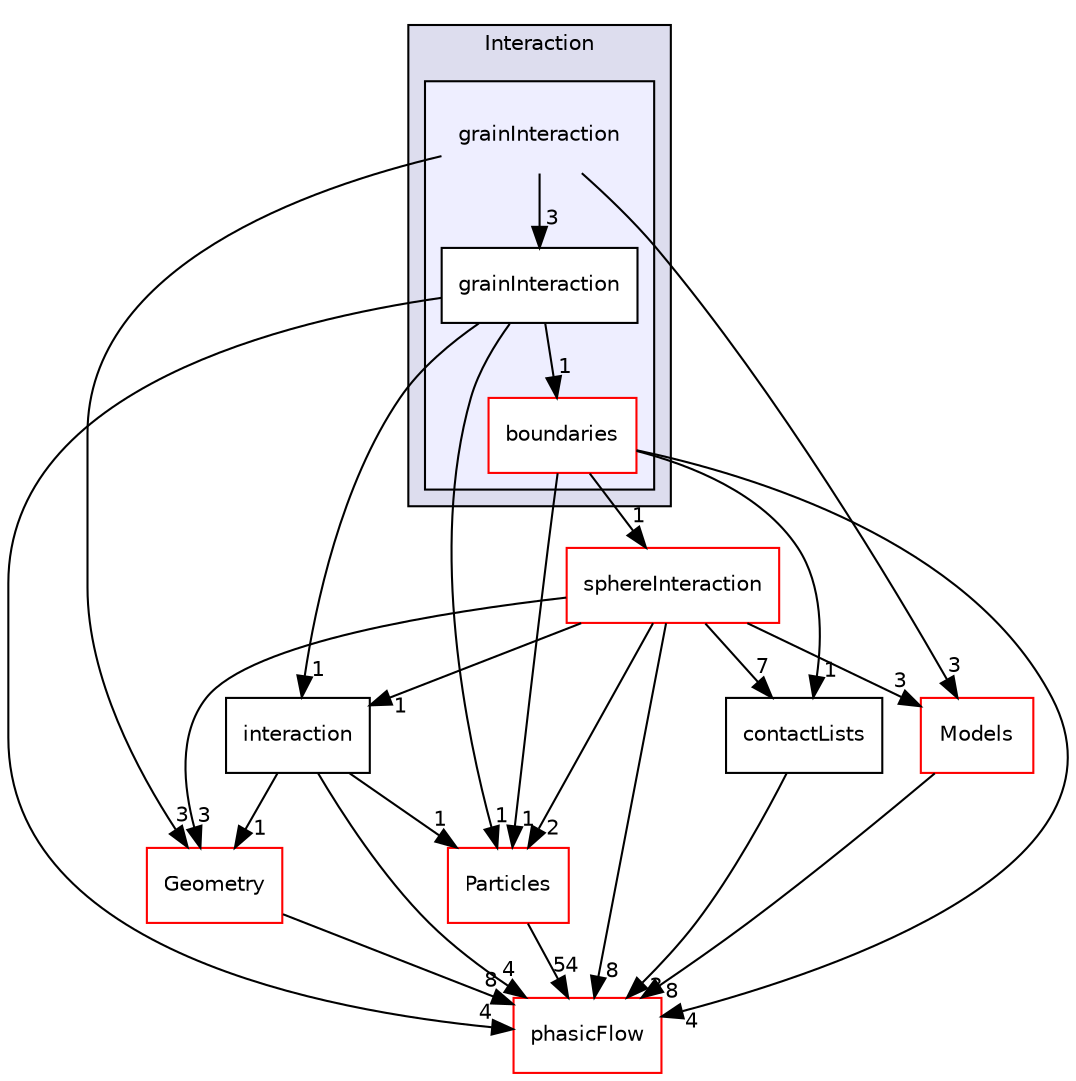 digraph "src/Interaction/grainInteraction" {
  compound=true
  node [ fontsize="10", fontname="Helvetica"];
  edge [ labelfontsize="10", labelfontname="Helvetica"];
  subgraph clusterdir_521648a0ab4242664e9ecc37593f7519 {
    graph [ bgcolor="#ddddee", pencolor="black", label="Interaction" fontname="Helvetica", fontsize="10", URL="dir_521648a0ab4242664e9ecc37593f7519.html"]
  subgraph clusterdir_df5f4053b4d1b4521befd225c0b9e8d5 {
    graph [ bgcolor="#eeeeff", pencolor="black", label="" URL="dir_df5f4053b4d1b4521befd225c0b9e8d5.html"];
    dir_df5f4053b4d1b4521befd225c0b9e8d5 [shape=plaintext label="grainInteraction"];
    dir_0c9c27ba3440783510b698affb2e2d63 [shape=box label="boundaries" color="red" fillcolor="white" style="filled" URL="dir_0c9c27ba3440783510b698affb2e2d63.html"];
    dir_57c19e6e27e5d61194f8edd0d6775727 [shape=box label="grainInteraction" color="black" fillcolor="white" style="filled" URL="dir_57c19e6e27e5d61194f8edd0d6775727.html"];
  }
  }
  dir_cae27912e177176a90175eee3a6288a5 [shape=box label="Geometry" fillcolor="white" style="filled" color="red" URL="dir_cae27912e177176a90175eee3a6288a5.html"];
  dir_7845a75b893e9912b1a2d3b9d9476e0b [shape=box label="sphereInteraction" fillcolor="white" style="filled" color="red" URL="dir_7845a75b893e9912b1a2d3b9d9476e0b.html"];
  dir_861fd9684e4ba65de04f79c947f36cae [shape=box label="interaction" URL="dir_861fd9684e4ba65de04f79c947f36cae.html"];
  dir_baa139432862f7887a0e91e090199db8 [shape=box label="Models" fillcolor="white" style="filled" color="red" URL="dir_baa139432862f7887a0e91e090199db8.html"];
  dir_cd7a5046d028e114fc17b2ebc2bd02d2 [shape=box label="phasicFlow" fillcolor="white" style="filled" color="red" URL="dir_cd7a5046d028e114fc17b2ebc2bd02d2.html"];
  dir_9e72493e858003bd3d74a55a2aedd075 [shape=box label="Particles" fillcolor="white" style="filled" color="red" URL="dir_9e72493e858003bd3d74a55a2aedd075.html"];
  dir_cfeb40d2a5ed0376bc9d9d3119f08c90 [shape=box label="contactLists" URL="dir_cfeb40d2a5ed0376bc9d9d3119f08c90.html"];
  dir_cae27912e177176a90175eee3a6288a5->dir_cd7a5046d028e114fc17b2ebc2bd02d2 [headlabel="8", labeldistance=1.5 headhref="dir_000008_000031.html"];
  dir_7845a75b893e9912b1a2d3b9d9476e0b->dir_cae27912e177176a90175eee3a6288a5 [headlabel="3", labeldistance=1.5 headhref="dir_000039_000008.html"];
  dir_7845a75b893e9912b1a2d3b9d9476e0b->dir_861fd9684e4ba65de04f79c947f36cae [headlabel="1", labeldistance=1.5 headhref="dir_000039_000044.html"];
  dir_7845a75b893e9912b1a2d3b9d9476e0b->dir_baa139432862f7887a0e91e090199db8 [headlabel="3", labeldistance=1.5 headhref="dir_000039_000045.html"];
  dir_7845a75b893e9912b1a2d3b9d9476e0b->dir_cd7a5046d028e114fc17b2ebc2bd02d2 [headlabel="8", labeldistance=1.5 headhref="dir_000039_000031.html"];
  dir_7845a75b893e9912b1a2d3b9d9476e0b->dir_9e72493e858003bd3d74a55a2aedd075 [headlabel="2", labeldistance=1.5 headhref="dir_000039_000063.html"];
  dir_7845a75b893e9912b1a2d3b9d9476e0b->dir_cfeb40d2a5ed0376bc9d9d3119f08c90 [headlabel="7", labeldistance=1.5 headhref="dir_000039_000022.html"];
  dir_861fd9684e4ba65de04f79c947f36cae->dir_cae27912e177176a90175eee3a6288a5 [headlabel="1", labeldistance=1.5 headhref="dir_000044_000008.html"];
  dir_861fd9684e4ba65de04f79c947f36cae->dir_cd7a5046d028e114fc17b2ebc2bd02d2 [headlabel="4", labeldistance=1.5 headhref="dir_000044_000031.html"];
  dir_861fd9684e4ba65de04f79c947f36cae->dir_9e72493e858003bd3d74a55a2aedd075 [headlabel="1", labeldistance=1.5 headhref="dir_000044_000063.html"];
  dir_0c9c27ba3440783510b698affb2e2d63->dir_7845a75b893e9912b1a2d3b9d9476e0b [headlabel="1", labeldistance=1.5 headhref="dir_000036_000039.html"];
  dir_0c9c27ba3440783510b698affb2e2d63->dir_cd7a5046d028e114fc17b2ebc2bd02d2 [headlabel="4", labeldistance=1.5 headhref="dir_000036_000031.html"];
  dir_0c9c27ba3440783510b698affb2e2d63->dir_9e72493e858003bd3d74a55a2aedd075 [headlabel="1", labeldistance=1.5 headhref="dir_000036_000063.html"];
  dir_0c9c27ba3440783510b698affb2e2d63->dir_cfeb40d2a5ed0376bc9d9d3119f08c90 [headlabel="1", labeldistance=1.5 headhref="dir_000036_000022.html"];
  dir_baa139432862f7887a0e91e090199db8->dir_cd7a5046d028e114fc17b2ebc2bd02d2 [headlabel="8", labeldistance=1.5 headhref="dir_000045_000031.html"];
  dir_9e72493e858003bd3d74a55a2aedd075->dir_cd7a5046d028e114fc17b2ebc2bd02d2 [headlabel="54", labeldistance=1.5 headhref="dir_000063_000031.html"];
  dir_57c19e6e27e5d61194f8edd0d6775727->dir_861fd9684e4ba65de04f79c947f36cae [headlabel="1", labeldistance=1.5 headhref="dir_000042_000044.html"];
  dir_57c19e6e27e5d61194f8edd0d6775727->dir_0c9c27ba3440783510b698affb2e2d63 [headlabel="1", labeldistance=1.5 headhref="dir_000042_000036.html"];
  dir_57c19e6e27e5d61194f8edd0d6775727->dir_cd7a5046d028e114fc17b2ebc2bd02d2 [headlabel="4", labeldistance=1.5 headhref="dir_000042_000031.html"];
  dir_57c19e6e27e5d61194f8edd0d6775727->dir_9e72493e858003bd3d74a55a2aedd075 [headlabel="1", labeldistance=1.5 headhref="dir_000042_000063.html"];
  dir_df5f4053b4d1b4521befd225c0b9e8d5->dir_cae27912e177176a90175eee3a6288a5 [headlabel="3", labeldistance=1.5 headhref="dir_000035_000008.html"];
  dir_df5f4053b4d1b4521befd225c0b9e8d5->dir_baa139432862f7887a0e91e090199db8 [headlabel="3", labeldistance=1.5 headhref="dir_000035_000045.html"];
  dir_df5f4053b4d1b4521befd225c0b9e8d5->dir_57c19e6e27e5d61194f8edd0d6775727 [headlabel="3", labeldistance=1.5 headhref="dir_000035_000042.html"];
  dir_cfeb40d2a5ed0376bc9d9d3119f08c90->dir_cd7a5046d028e114fc17b2ebc2bd02d2 [headlabel="3", labeldistance=1.5 headhref="dir_000022_000031.html"];
}
